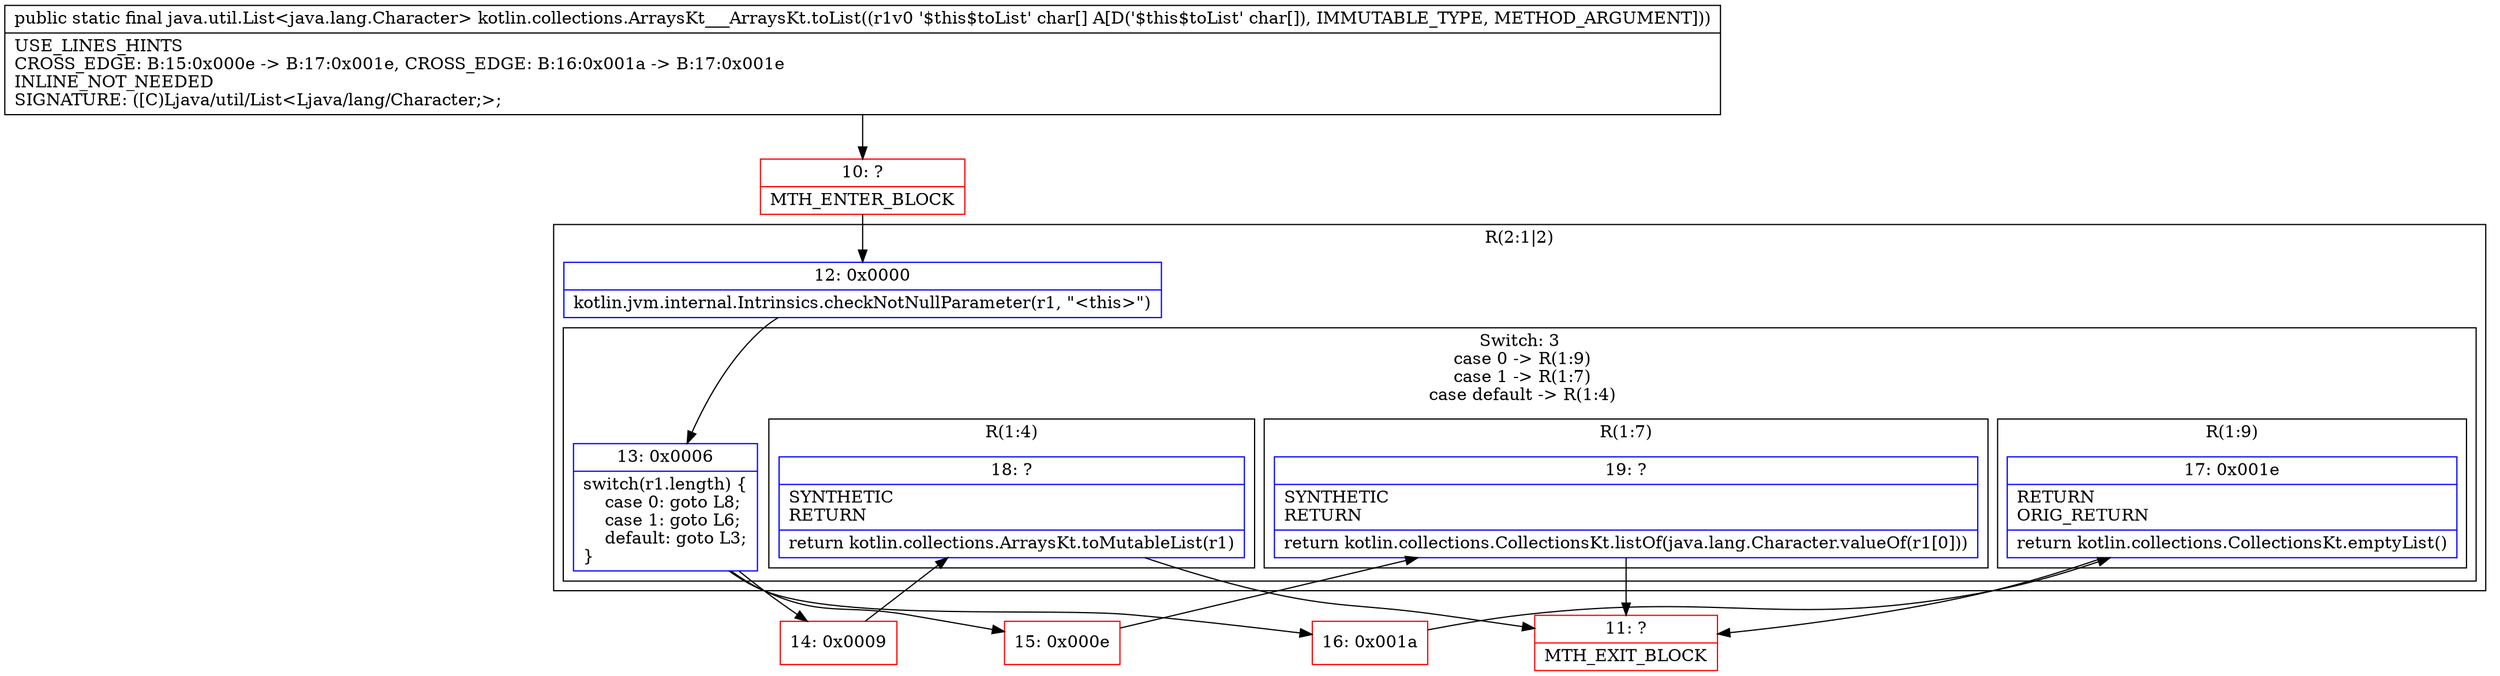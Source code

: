 digraph "CFG forkotlin.collections.ArraysKt___ArraysKt.toList([C)Ljava\/util\/List;" {
subgraph cluster_Region_28981410 {
label = "R(2:1|2)";
node [shape=record,color=blue];
Node_12 [shape=record,label="{12\:\ 0x0000|kotlin.jvm.internal.Intrinsics.checkNotNullParameter(r1, \"\<this\>\")\l}"];
subgraph cluster_SwitchRegion_963766341 {
label = "Switch: 3
 case 0 -> R(1:9)
 case 1 -> R(1:7)
 case default -> R(1:4)";
node [shape=record,color=blue];
Node_13 [shape=record,label="{13\:\ 0x0006|switch(r1.length) \{\l    case 0: goto L8;\l    case 1: goto L6;\l    default: goto L3;\l\}\l}"];
subgraph cluster_Region_664232855 {
label = "R(1:9)";
node [shape=record,color=blue];
Node_17 [shape=record,label="{17\:\ 0x001e|RETURN\lORIG_RETURN\l|return kotlin.collections.CollectionsKt.emptyList()\l}"];
}
subgraph cluster_Region_86675188 {
label = "R(1:7)";
node [shape=record,color=blue];
Node_19 [shape=record,label="{19\:\ ?|SYNTHETIC\lRETURN\l|return kotlin.collections.CollectionsKt.listOf(java.lang.Character.valueOf(r1[0]))\l}"];
}
subgraph cluster_Region_1426446811 {
label = "R(1:4)";
node [shape=record,color=blue];
Node_18 [shape=record,label="{18\:\ ?|SYNTHETIC\lRETURN\l|return kotlin.collections.ArraysKt.toMutableList(r1)\l}"];
}
}
}
Node_10 [shape=record,color=red,label="{10\:\ ?|MTH_ENTER_BLOCK\l}"];
Node_14 [shape=record,color=red,label="{14\:\ 0x0009}"];
Node_11 [shape=record,color=red,label="{11\:\ ?|MTH_EXIT_BLOCK\l}"];
Node_15 [shape=record,color=red,label="{15\:\ 0x000e}"];
Node_16 [shape=record,color=red,label="{16\:\ 0x001a}"];
MethodNode[shape=record,label="{public static final java.util.List\<java.lang.Character\> kotlin.collections.ArraysKt___ArraysKt.toList((r1v0 '$this$toList' char[] A[D('$this$toList' char[]), IMMUTABLE_TYPE, METHOD_ARGUMENT]))  | USE_LINES_HINTS\lCROSS_EDGE: B:15:0x000e \-\> B:17:0x001e, CROSS_EDGE: B:16:0x001a \-\> B:17:0x001e\lINLINE_NOT_NEEDED\lSIGNATURE: ([C)Ljava\/util\/List\<Ljava\/lang\/Character;\>;\l}"];
MethodNode -> Node_10;Node_12 -> Node_13;
Node_13 -> Node_14;
Node_13 -> Node_15;
Node_13 -> Node_16;
Node_17 -> Node_11;
Node_19 -> Node_11;
Node_18 -> Node_11;
Node_10 -> Node_12;
Node_14 -> Node_18;
Node_15 -> Node_19;
Node_16 -> Node_17;
}

